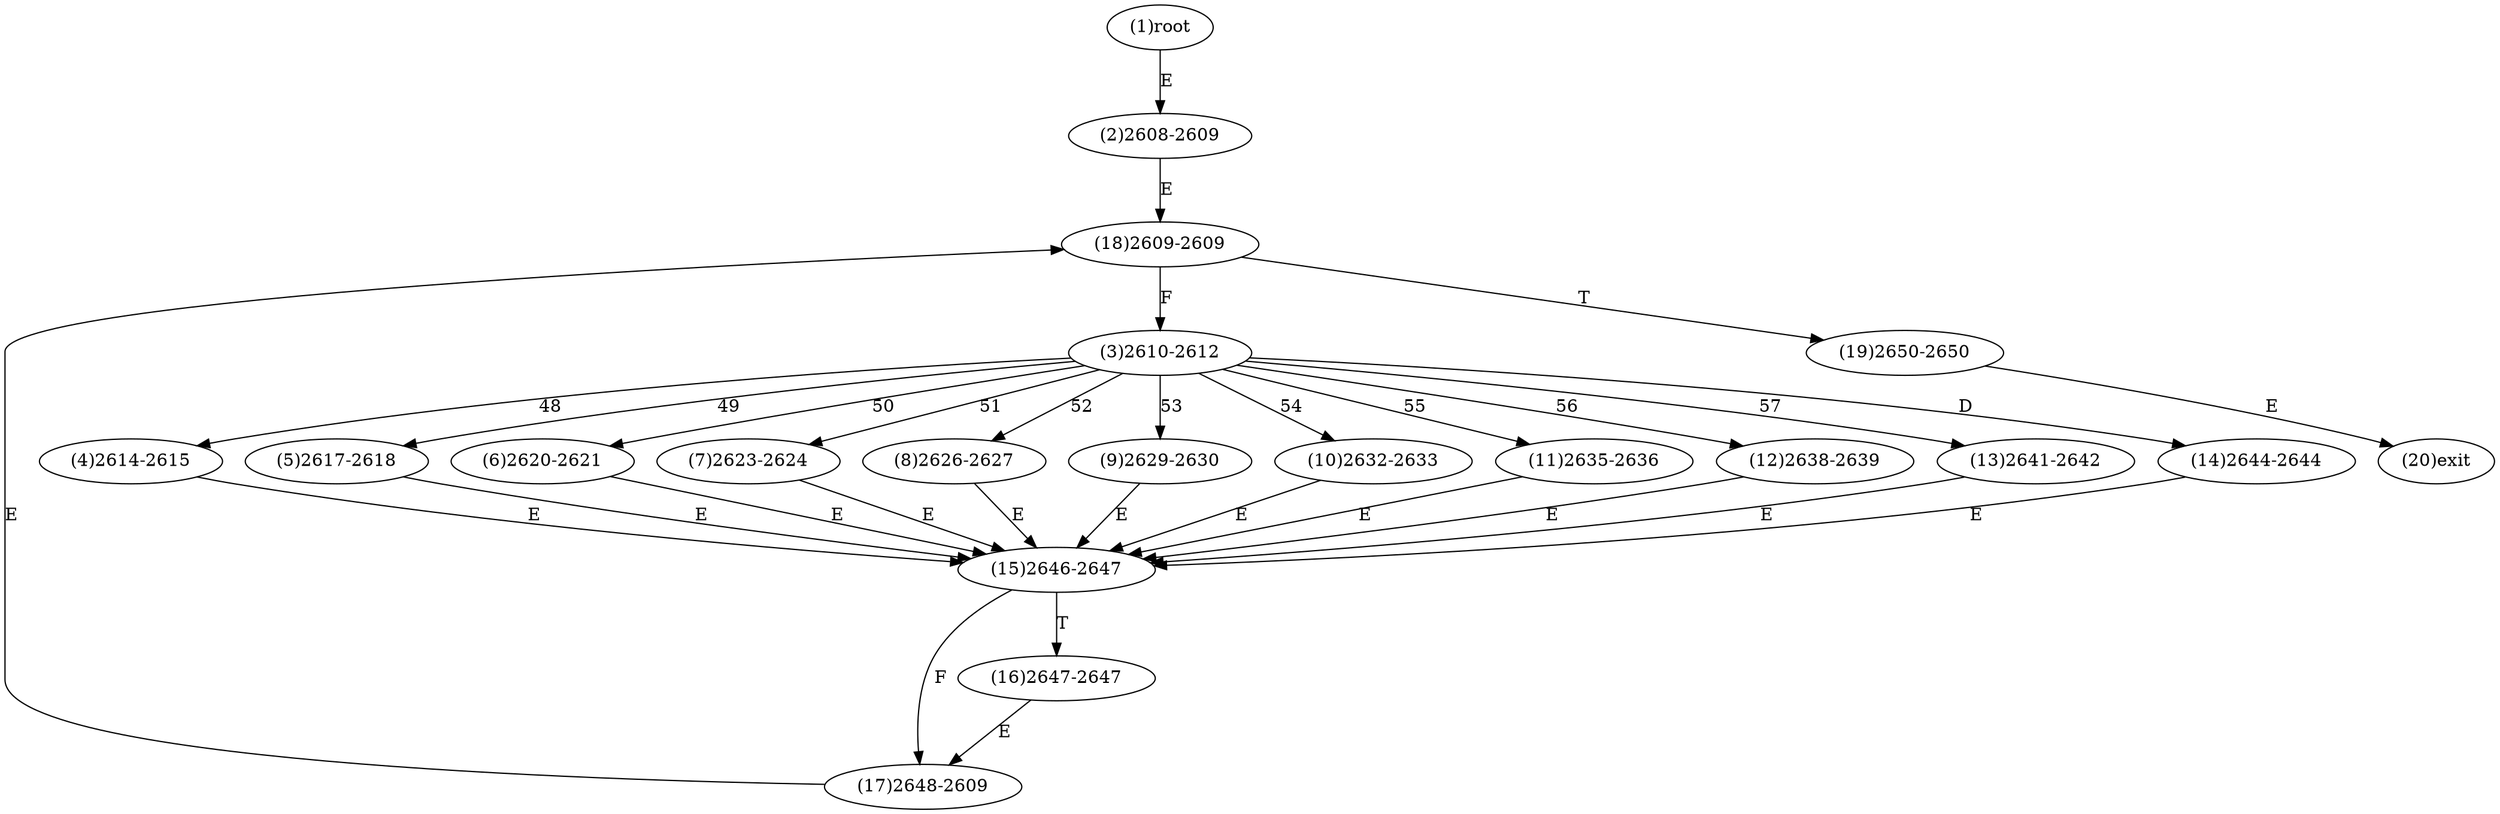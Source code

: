 digraph "" { 
1[ label="(1)root"];
2[ label="(2)2608-2609"];
3[ label="(3)2610-2612"];
4[ label="(4)2614-2615"];
5[ label="(5)2617-2618"];
6[ label="(6)2620-2621"];
7[ label="(7)2623-2624"];
8[ label="(8)2626-2627"];
9[ label="(9)2629-2630"];
10[ label="(10)2632-2633"];
11[ label="(11)2635-2636"];
12[ label="(12)2638-2639"];
13[ label="(13)2641-2642"];
14[ label="(14)2644-2644"];
15[ label="(15)2646-2647"];
17[ label="(17)2648-2609"];
16[ label="(16)2647-2647"];
19[ label="(19)2650-2650"];
18[ label="(18)2609-2609"];
20[ label="(20)exit"];
1->2[ label="E"];
2->18[ label="E"];
3->4[ label="48"];
3->5[ label="49"];
3->6[ label="50"];
3->7[ label="51"];
3->8[ label="52"];
3->9[ label="53"];
3->10[ label="54"];
3->11[ label="55"];
3->12[ label="56"];
3->13[ label="57"];
3->14[ label="D"];
4->15[ label="E"];
5->15[ label="E"];
6->15[ label="E"];
7->15[ label="E"];
8->15[ label="E"];
9->15[ label="E"];
10->15[ label="E"];
11->15[ label="E"];
12->15[ label="E"];
13->15[ label="E"];
14->15[ label="E"];
15->17[ label="F"];
15->16[ label="T"];
16->17[ label="E"];
17->18[ label="E"];
18->3[ label="F"];
18->19[ label="T"];
19->20[ label="E"];
}